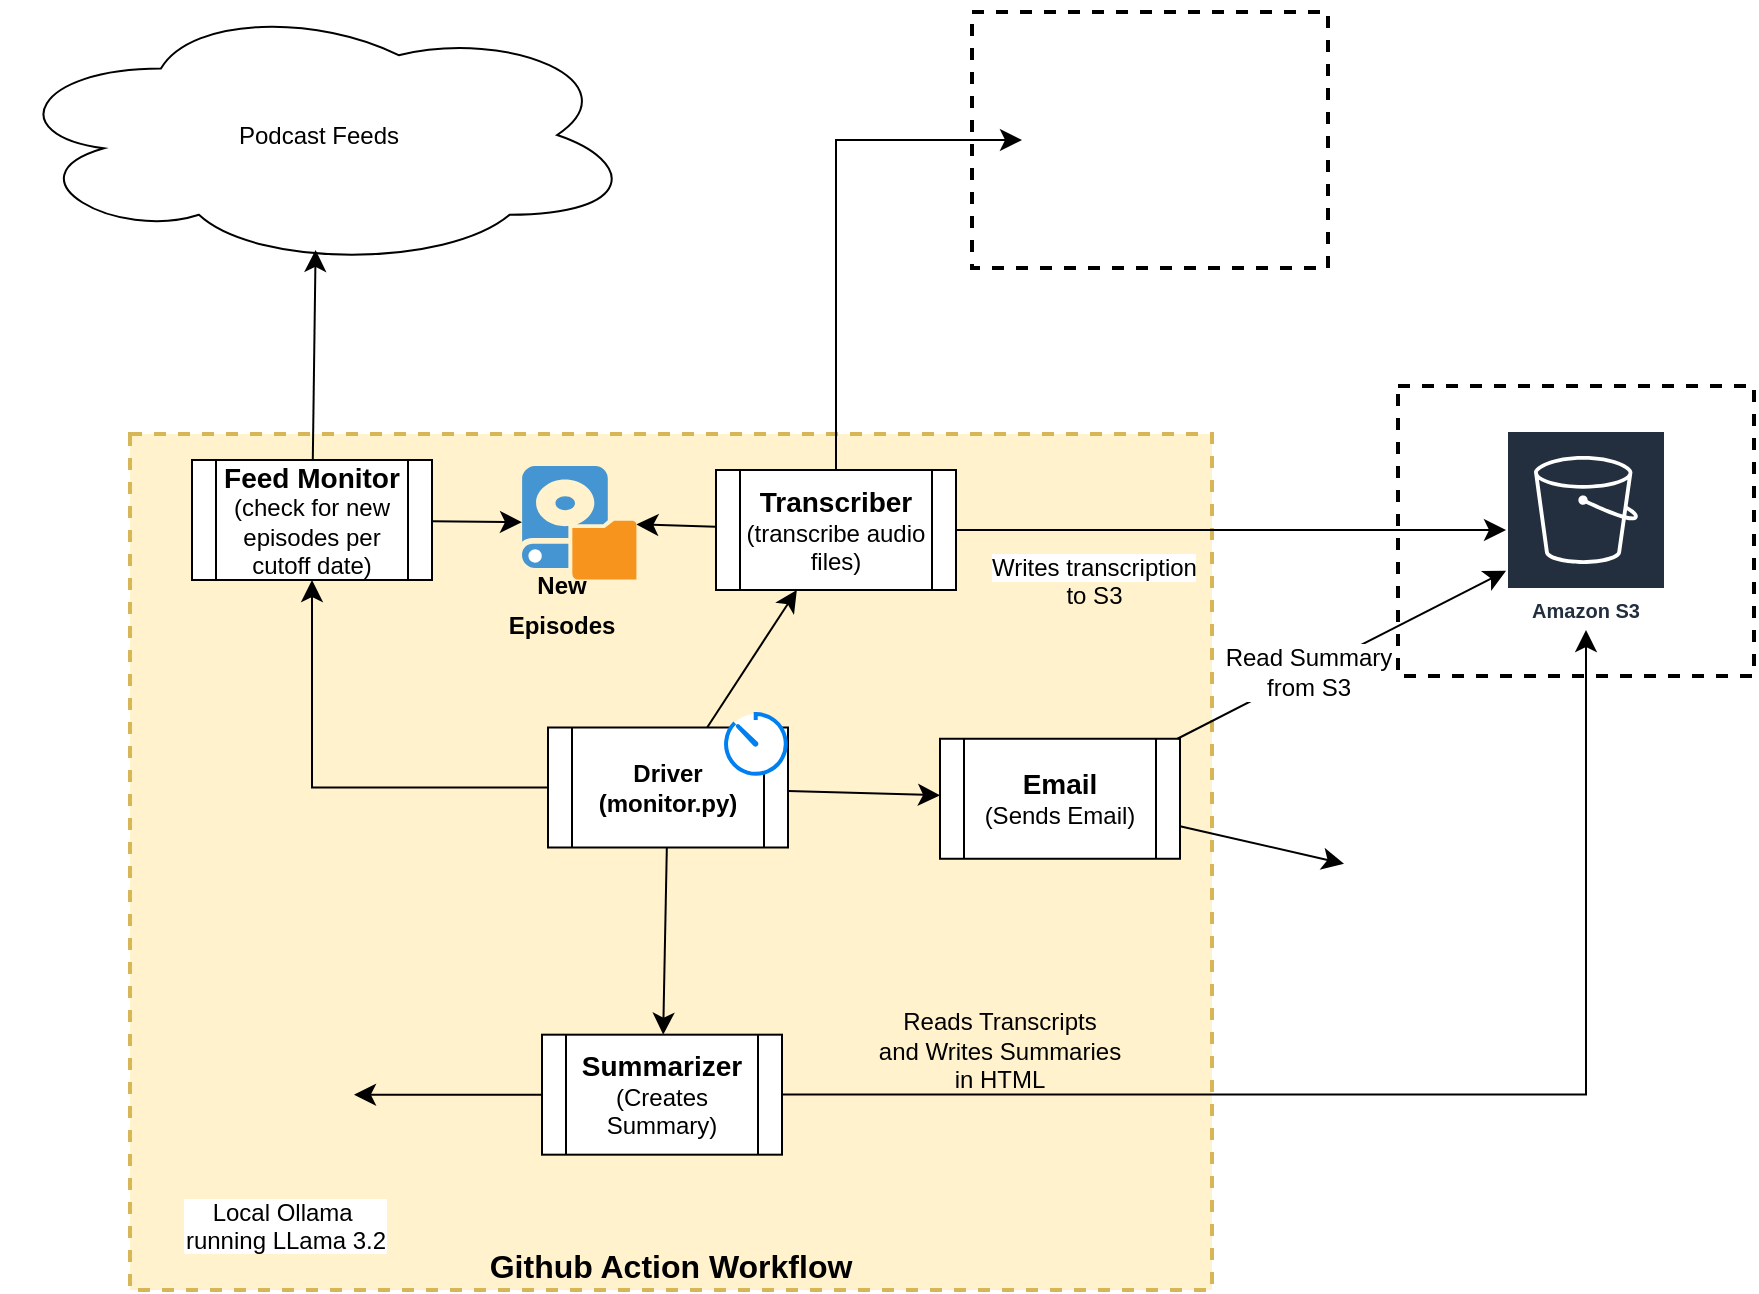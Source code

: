 <mxfile>
    <diagram name="Page-1" id="iSE-BYIHh8CY65DjldPa">
        <mxGraphModel dx="1705" dy="1108" grid="0" gridSize="10" guides="1" tooltips="1" connect="1" arrows="1" fold="1" page="0" pageScale="1" pageWidth="850" pageHeight="1100" math="0" shadow="0">
            <root>
                <mxCell id="0"/>
                <mxCell id="1" parent="0"/>
                <mxCell id="VPsLKvTVY1jadgCigQuc-1" value="Github Action Workflow" style="rounded=0;whiteSpace=wrap;html=1;dashed=1;strokeWidth=2;fillColor=#fff2cc;strokeColor=#d6b656;verticalAlign=bottom;fontSize=16;fontStyle=1" parent="1" vertex="1">
                    <mxGeometry x="-209" y="124" width="541" height="428" as="geometry"/>
                </mxCell>
                <mxCell id="VPsLKvTVY1jadgCigQuc-2" value="Podcast Feeds" style="ellipse;shape=cloud;whiteSpace=wrap;html=1;" parent="1" vertex="1">
                    <mxGeometry x="-272.8" y="-92" width="317" height="133" as="geometry"/>
                </mxCell>
                <mxCell id="VPsLKvTVY1jadgCigQuc-9" style="edgeStyle=none;curved=1;rounded=0;orthogonalLoop=1;jettySize=auto;html=1;fontSize=12;startSize=8;endSize=8;" parent="1" source="VPsLKvTVY1jadgCigQuc-3" target="VPsLKvTVY1jadgCigQuc-8" edge="1">
                    <mxGeometry relative="1" as="geometry"/>
                </mxCell>
                <mxCell id="VPsLKvTVY1jadgCigQuc-3" value="&lt;b&gt;&lt;font style=&quot;font-size: 14px;&quot;&gt;Feed Monitor&lt;/font&gt;&lt;/b&gt;&lt;br&gt;(check for new episodes per cutoff date)" style="shape=process;whiteSpace=wrap;html=1;backgroundOutline=1;" parent="1" vertex="1">
                    <mxGeometry x="-178" y="137" width="120" height="60" as="geometry"/>
                </mxCell>
                <mxCell id="VPsLKvTVY1jadgCigQuc-4" style="edgeStyle=none;curved=1;rounded=0;orthogonalLoop=1;jettySize=auto;html=1;entryX=0.494;entryY=0.932;entryDx=0;entryDy=0;entryPerimeter=0;fontSize=12;startSize=8;endSize=8;" parent="1" source="VPsLKvTVY1jadgCigQuc-3" target="VPsLKvTVY1jadgCigQuc-2" edge="1">
                    <mxGeometry relative="1" as="geometry"/>
                </mxCell>
                <mxCell id="VPsLKvTVY1jadgCigQuc-12" style="edgeStyle=orthogonalEdgeStyle;rounded=0;orthogonalLoop=1;jettySize=auto;html=1;entryX=0.5;entryY=1;entryDx=0;entryDy=0;fontSize=12;startSize=8;endSize=8;" parent="1" source="VPsLKvTVY1jadgCigQuc-10" target="VPsLKvTVY1jadgCigQuc-3" edge="1">
                    <mxGeometry relative="1" as="geometry"/>
                </mxCell>
                <mxCell id="VPsLKvTVY1jadgCigQuc-16" value="" style="group" parent="1" vertex="1" connectable="0">
                    <mxGeometry x="212" y="-87" width="178" height="128" as="geometry"/>
                </mxCell>
                <mxCell id="VPsLKvTVY1jadgCigQuc-14" value="" style="rounded=0;whiteSpace=wrap;html=1;dashed=1;strokeWidth=2;" parent="VPsLKvTVY1jadgCigQuc-16" vertex="1">
                    <mxGeometry width="178" height="128" as="geometry"/>
                </mxCell>
                <mxCell id="VPsLKvTVY1jadgCigQuc-15" value="" style="shape=image;verticalLabelPosition=bottom;labelBackgroundColor=default;verticalAlign=top;aspect=fixed;imageAspect=0;image=https://miro.medium.com/v2/resize:fit:690/1*PCGbnvnYY9SYIjyXvwOHkw.png;" parent="VPsLKvTVY1jadgCigQuc-16" vertex="1">
                    <mxGeometry x="25" y="30.16" width="121" height="67.69" as="geometry"/>
                </mxCell>
                <mxCell id="VPsLKvTVY1jadgCigQuc-18" style="edgeStyle=none;curved=1;rounded=0;orthogonalLoop=1;jettySize=auto;html=1;fontSize=12;startSize=8;endSize=8;" parent="1" source="VPsLKvTVY1jadgCigQuc-17" target="VPsLKvTVY1jadgCigQuc-8" edge="1">
                    <mxGeometry relative="1" as="geometry"/>
                </mxCell>
                <mxCell id="VPsLKvTVY1jadgCigQuc-19" style="edgeStyle=orthogonalEdgeStyle;rounded=0;orthogonalLoop=1;jettySize=auto;html=1;fontSize=12;startSize=8;endSize=8;exitX=1;exitY=0.5;exitDx=0;exitDy=0;" parent="1" source="VPsLKvTVY1jadgCigQuc-17" target="VPsLKvTVY1jadgCigQuc-15" edge="1">
                    <mxGeometry relative="1" as="geometry">
                        <Array as="points">
                            <mxPoint x="144" y="172"/>
                            <mxPoint x="144" y="-23"/>
                        </Array>
                    </mxGeometry>
                </mxCell>
                <mxCell id="VPsLKvTVY1jadgCigQuc-17" value="&lt;span style=&quot;font-size: 14px;&quot;&gt;&lt;b&gt;Transcriber&lt;br&gt;&lt;/b&gt;&lt;/span&gt;(transcribe audio files)" style="shape=process;whiteSpace=wrap;html=1;backgroundOutline=1;" parent="1" vertex="1">
                    <mxGeometry x="84" y="142" width="120" height="60" as="geometry"/>
                </mxCell>
                <mxCell id="VPsLKvTVY1jadgCigQuc-23" value="" style="group" parent="1" vertex="1" connectable="0">
                    <mxGeometry x="-23.0" y="140" width="67.2" height="83" as="geometry"/>
                </mxCell>
                <mxCell id="VPsLKvTVY1jadgCigQuc-8" value="" style="shadow=0;dashed=0;html=1;strokeColor=none;fillColor=#4495D1;labelPosition=center;verticalLabelPosition=bottom;verticalAlign=top;align=center;outlineConnect=0;shape=mxgraph.veeam.local_disk;" parent="VPsLKvTVY1jadgCigQuc-23" vertex="1">
                    <mxGeometry x="10" width="57.2" height="56.8" as="geometry"/>
                </mxCell>
                <mxCell id="VPsLKvTVY1jadgCigQuc-22" value="&lt;font style=&quot;font-size: 12px;&quot;&gt;&lt;b&gt;New Episodes&lt;/b&gt;&lt;/font&gt;" style="text;html=1;align=center;verticalAlign=middle;whiteSpace=wrap;rounded=0;fontSize=16;" parent="VPsLKvTVY1jadgCigQuc-23" vertex="1">
                    <mxGeometry y="53" width="60" height="30" as="geometry"/>
                </mxCell>
                <mxCell id="VPsLKvTVY1jadgCigQuc-24" style="edgeStyle=none;curved=1;rounded=0;orthogonalLoop=1;jettySize=auto;html=1;fontSize=12;startSize=8;endSize=8;" parent="1" source="VPsLKvTVY1jadgCigQuc-10" target="VPsLKvTVY1jadgCigQuc-17" edge="1">
                    <mxGeometry relative="1" as="geometry"/>
                </mxCell>
                <mxCell id="VPsLKvTVY1jadgCigQuc-29" style="edgeStyle=none;curved=1;rounded=0;orthogonalLoop=1;jettySize=auto;html=1;fontSize=12;startSize=8;endSize=8;" parent="1" source="VPsLKvTVY1jadgCigQuc-25" target="VPsLKvTVY1jadgCigQuc-28" edge="1">
                    <mxGeometry relative="1" as="geometry"/>
                </mxCell>
                <mxCell id="VPsLKvTVY1jadgCigQuc-25" value="&lt;span style=&quot;font-size: 14px;&quot;&gt;&lt;b&gt;Summarizer&lt;br&gt;&lt;/b&gt;&lt;/span&gt;(Creates Summary)" style="shape=process;whiteSpace=wrap;html=1;backgroundOutline=1;" parent="1" vertex="1">
                    <mxGeometry x="-3" y="424.34" width="120" height="60" as="geometry"/>
                </mxCell>
                <mxCell id="VPsLKvTVY1jadgCigQuc-28" value="Local Ollama &#10;running LLama 3.2" style="shape=image;verticalLabelPosition=bottom;labelBackgroundColor=default;verticalAlign=top;aspect=fixed;imageAspect=0;image=https://ih1.redbubble.net/image.5611428487.053/bg,f8f8f8-flat,750x,075,f-pad,750x1000,f8f8f8.jpg;" parent="1" vertex="1">
                    <mxGeometry x="-165" y="409" width="68" height="90.67" as="geometry"/>
                </mxCell>
                <mxCell id="VPsLKvTVY1jadgCigQuc-30" style="edgeStyle=none;curved=1;rounded=0;orthogonalLoop=1;jettySize=auto;html=1;fontSize=12;startSize=8;endSize=8;" parent="1" source="VPsLKvTVY1jadgCigQuc-10" target="VPsLKvTVY1jadgCigQuc-25" edge="1">
                    <mxGeometry relative="1" as="geometry"/>
                </mxCell>
                <mxCell id="VPsLKvTVY1jadgCigQuc-35" style="edgeStyle=none;curved=1;rounded=0;orthogonalLoop=1;jettySize=auto;html=1;fontSize=12;startSize=8;endSize=8;" parent="1" source="VPsLKvTVY1jadgCigQuc-31" target="VPsLKvTVY1jadgCigQuc-34" edge="1">
                    <mxGeometry relative="1" as="geometry"/>
                </mxCell>
                <mxCell id="VPsLKvTVY1jadgCigQuc-31" value="&lt;span style=&quot;font-size: 14px;&quot;&gt;&lt;b&gt;Email&lt;br&gt;&lt;/b&gt;&lt;/span&gt;(Sends Email)" style="shape=process;whiteSpace=wrap;html=1;backgroundOutline=1;" parent="1" vertex="1">
                    <mxGeometry x="196" y="276.38" width="120" height="60" as="geometry"/>
                </mxCell>
                <mxCell id="VPsLKvTVY1jadgCigQuc-32" style="edgeStyle=none;curved=1;rounded=0;orthogonalLoop=1;jettySize=auto;html=1;fontSize=12;startSize=8;endSize=8;" parent="1" source="VPsLKvTVY1jadgCigQuc-10" target="VPsLKvTVY1jadgCigQuc-31" edge="1">
                    <mxGeometry relative="1" as="geometry"/>
                </mxCell>
                <mxCell id="VPsLKvTVY1jadgCigQuc-36" value="" style="group" parent="1" vertex="1" connectable="0">
                    <mxGeometry x="425" y="62" width="178" height="183" as="geometry"/>
                </mxCell>
                <mxCell id="VPsLKvTVY1jadgCigQuc-5" value="" style="rounded=0;whiteSpace=wrap;html=1;dashed=1;strokeWidth=2;" parent="VPsLKvTVY1jadgCigQuc-36" vertex="1">
                    <mxGeometry y="38" width="178" height="145" as="geometry"/>
                </mxCell>
                <mxCell id="VPsLKvTVY1jadgCigQuc-7" value="Amazon S3" style="sketch=0;outlineConnect=0;fontColor=#232F3E;gradientColor=none;strokeColor=#ffffff;fillColor=#232F3E;dashed=0;verticalLabelPosition=middle;verticalAlign=bottom;align=center;html=1;whiteSpace=wrap;fontSize=10;fontStyle=1;spacing=3;shape=mxgraph.aws4.productIcon;prIcon=mxgraph.aws4.s3;" parent="VPsLKvTVY1jadgCigQuc-36" vertex="1">
                    <mxGeometry x="54" y="60" width="80" height="100" as="geometry"/>
                </mxCell>
                <mxCell id="VPsLKvTVY1jadgCigQuc-38" value="&lt;span style=&quot;color: rgb(0, 0, 0); font-family: Helvetica; font-size: 12px; font-style: normal; font-variant-ligatures: normal; font-variant-caps: normal; font-weight: 400; letter-spacing: normal; orphans: 2; text-align: center; text-indent: 0px; text-transform: none; widows: 2; word-spacing: 0px; -webkit-text-stroke-width: 0px; white-space: nowrap; background-color: rgb(255, 255, 255); text-decoration-thickness: initial; text-decoration-style: initial; text-decoration-color: initial; display: inline !important; float: none;&quot;&gt;Writes transcription&lt;/span&gt;&lt;div style=&quot;forced-color-adjust: none; color: rgb(0, 0, 0); font-family: Helvetica; font-size: 12px; font-style: normal; font-variant-ligatures: normal; font-variant-caps: normal; font-weight: 400; letter-spacing: normal; orphans: 2; text-align: center; text-indent: 0px; text-transform: none; widows: 2; word-spacing: 0px; -webkit-text-stroke-width: 0px; white-space: nowrap; text-decoration-thickness: initial; text-decoration-style: initial; text-decoration-color: initial;&quot;&gt;to S3&lt;/div&gt;" style="text;whiteSpace=wrap;html=1;" parent="1" vertex="1">
                    <mxGeometry x="220" y="177" width="130" height="51" as="geometry"/>
                </mxCell>
                <mxCell id="VPsLKvTVY1jadgCigQuc-37" style="edgeStyle=orthogonalEdgeStyle;rounded=0;orthogonalLoop=1;jettySize=auto;html=1;fontSize=12;startSize=8;endSize=8;" parent="1" source="VPsLKvTVY1jadgCigQuc-17" target="VPsLKvTVY1jadgCigQuc-7" edge="1">
                    <mxGeometry relative="1" as="geometry"/>
                </mxCell>
                <mxCell id="VPsLKvTVY1jadgCigQuc-10" value="&lt;b&gt;Driver (monitor.py)&lt;/b&gt;" style="shape=process;whiteSpace=wrap;html=1;backgroundOutline=1;" parent="1" vertex="1">
                    <mxGeometry y="270.75" width="120" height="60" as="geometry"/>
                </mxCell>
                <mxCell id="VPsLKvTVY1jadgCigQuc-11" value="" style="html=1;verticalLabelPosition=bottom;align=center;labelBackgroundColor=#ffffff;verticalAlign=top;strokeWidth=2;strokeColor=#0080F0;shadow=0;dashed=0;shape=mxgraph.ios7.icons.gauge;" parent="1" vertex="1">
                    <mxGeometry x="87.6" y="264" width="32.4" height="31.5" as="geometry"/>
                </mxCell>
                <mxCell id="VPsLKvTVY1jadgCigQuc-34" value="" style="shape=image;verticalLabelPosition=bottom;labelBackgroundColor=default;verticalAlign=top;aspect=fixed;imageAspect=0;image=https://i.pinimg.com/736x/98/d3/0c/98d30cfcde53c203166b1442f1ecaede.jpg;" parent="1" vertex="1">
                    <mxGeometry x="398" y="298" width="106" height="106" as="geometry"/>
                </mxCell>
                <mxCell id="VPsLKvTVY1jadgCigQuc-33" style="edgeStyle=none;curved=1;rounded=0;orthogonalLoop=1;jettySize=auto;html=1;fontSize=12;startSize=8;endSize=8;" parent="1" source="VPsLKvTVY1jadgCigQuc-31" target="VPsLKvTVY1jadgCigQuc-7" edge="1">
                    <mxGeometry relative="1" as="geometry"/>
                </mxCell>
                <mxCell id="VPsLKvTVY1jadgCigQuc-39" value="Read Summary&lt;div&gt;from S3&lt;/div&gt;" style="edgeLabel;html=1;align=center;verticalAlign=middle;resizable=0;points=[];fontSize=12;" parent="VPsLKvTVY1jadgCigQuc-33" vertex="1" connectable="0">
                    <mxGeometry x="-0.202" relative="1" as="geometry">
                        <mxPoint as="offset"/>
                    </mxGeometry>
                </mxCell>
                <mxCell id="VPsLKvTVY1jadgCigQuc-26" style="edgeStyle=orthogonalEdgeStyle;rounded=0;orthogonalLoop=1;jettySize=auto;html=1;fontSize=12;startSize=8;endSize=8;" parent="1" source="VPsLKvTVY1jadgCigQuc-25" target="VPsLKvTVY1jadgCigQuc-7" edge="1">
                    <mxGeometry relative="1" as="geometry"/>
                </mxCell>
                <mxCell id="VPsLKvTVY1jadgCigQuc-40" value="&lt;span style=&quot;font-size: 12px; text-wrap: nowrap;&quot;&gt;Reads Transcripts&lt;/span&gt;&lt;div style=&quot;font-size: 12px; text-wrap: nowrap;&quot;&gt;and Writes Summaries&lt;/div&gt;&lt;div style=&quot;font-size: 12px; text-wrap: nowrap;&quot;&gt;in HTML&lt;/div&gt;" style="text;strokeColor=none;fillColor=none;html=1;align=center;verticalAlign=middle;whiteSpace=wrap;rounded=0;fontSize=16;" parent="1" vertex="1">
                    <mxGeometry x="196" y="415" width="60" height="30" as="geometry"/>
                </mxCell>
                <mxCell id="2" value="" style="shape=image;verticalLabelPosition=bottom;labelBackgroundColor=default;verticalAlign=top;aspect=fixed;imageAspect=0;image=https://media2.dev.to/dynamic/image/width=1080,height=1080,fit=cover,gravity=auto,format=auto/https%3A%2F%2Fdev-to-uploads.s3.amazonaws.com%2Fuploads%2Farticles%2Fft4iy3x3bugjdroygk1b.png;" parent="1" vertex="1">
                    <mxGeometry x="239" y="466" width="86" height="86" as="geometry"/>
                </mxCell>
            </root>
        </mxGraphModel>
    </diagram>
</mxfile>